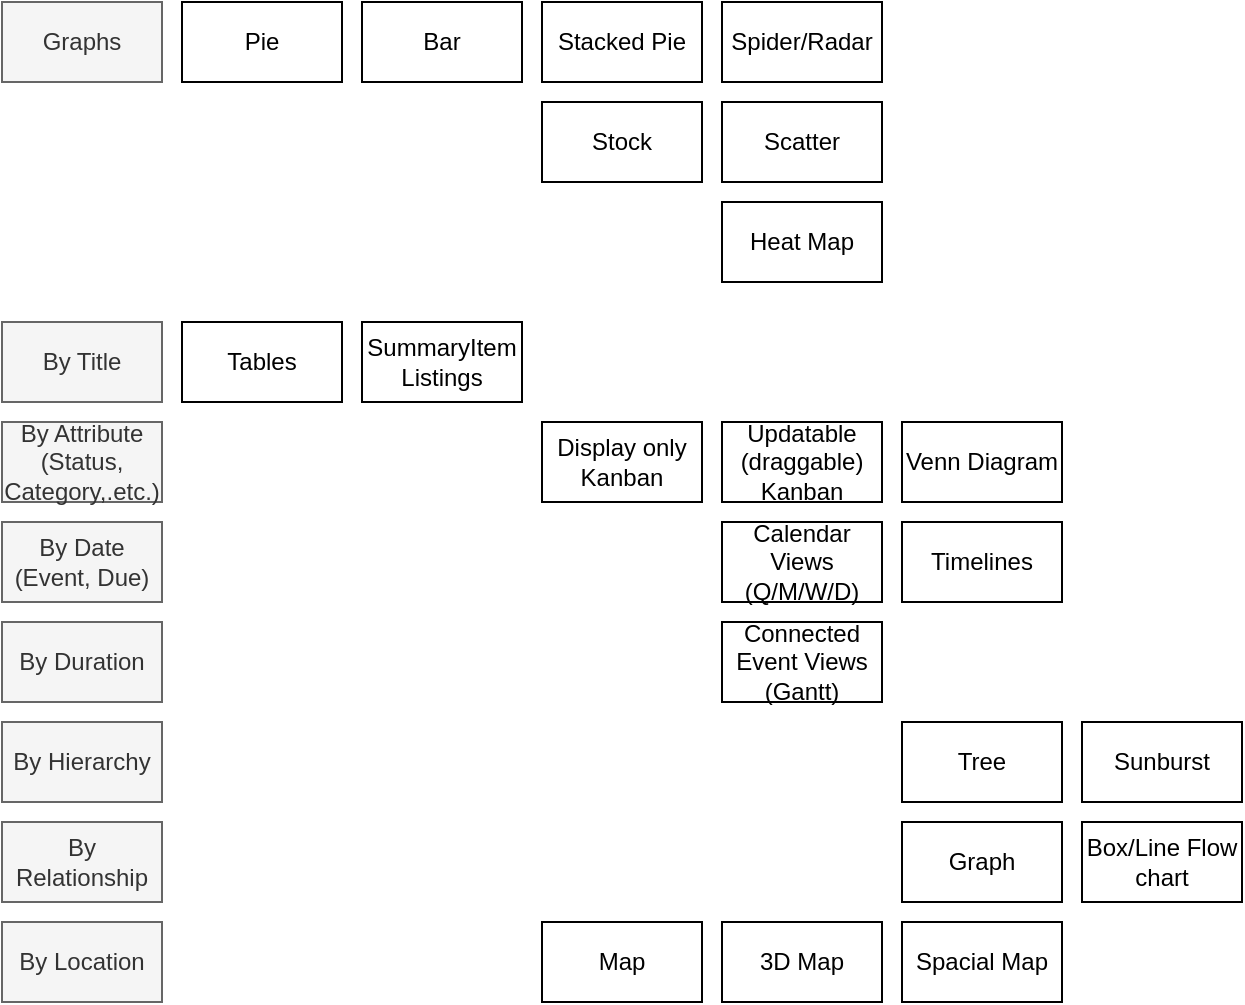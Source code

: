 <mxfile version="20.2.4" type="google"><diagram id="vkT2YFwD5w45ak0b-Vuc" name="Page-1"><mxGraphModel grid="1" page="1" gridSize="10" guides="1" tooltips="1" connect="1" arrows="1" fold="1" pageScale="1" pageWidth="827" pageHeight="1169" math="0" shadow="0"><root><mxCell id="0"/><mxCell id="1" parent="0"/><mxCell id="cB5cATLxcSWrRne4wWfM-1" value="By Title" style="rounded=0;whiteSpace=wrap;html=1;fillColor=#f5f5f5;strokeColor=#666666;fontColor=#333333;" vertex="1" parent="1"><mxGeometry x="120" y="180" width="80" height="40" as="geometry"/></mxCell><mxCell id="cB5cATLxcSWrRne4wWfM-2" value="By Date (Event, Due)" style="rounded=0;whiteSpace=wrap;html=1;fillColor=#f5f5f5;strokeColor=#666666;fontColor=#333333;" vertex="1" parent="1"><mxGeometry x="120" y="280" width="80" height="40" as="geometry"/></mxCell><mxCell id="cB5cATLxcSWrRne4wWfM-3" value="Calendar Views (Q/M/W/D)" style="rounded=0;whiteSpace=wrap;html=1;" vertex="1" parent="1"><mxGeometry x="480" y="280" width="80" height="40" as="geometry"/></mxCell><mxCell id="cB5cATLxcSWrRne4wWfM-4" value="Connected Event Views (Gantt)" style="rounded=0;whiteSpace=wrap;html=1;" vertex="1" parent="1"><mxGeometry x="480" y="330" width="80" height="40" as="geometry"/></mxCell><mxCell id="cB5cATLxcSWrRne4wWfM-5" value="Tables" style="rounded=0;whiteSpace=wrap;html=1;" vertex="1" parent="1"><mxGeometry x="210" y="180" width="80" height="40" as="geometry"/></mxCell><mxCell id="cB5cATLxcSWrRne4wWfM-6" value="SummaryItem Listings" style="rounded=0;whiteSpace=wrap;html=1;" vertex="1" parent="1"><mxGeometry x="300" y="180" width="80" height="40" as="geometry"/></mxCell><mxCell id="cB5cATLxcSWrRne4wWfM-7" value="By Attribute&lt;br&gt;(Status, Category,.etc.)" style="rounded=0;whiteSpace=wrap;html=1;fillColor=#f5f5f5;strokeColor=#666666;fontColor=#333333;" vertex="1" parent="1"><mxGeometry x="120" y="230" width="80" height="40" as="geometry"/></mxCell><mxCell id="cB5cATLxcSWrRne4wWfM-8" value="Display only&lt;br&gt;Kanban" style="rounded=0;whiteSpace=wrap;html=1;" vertex="1" parent="1"><mxGeometry x="390" y="230" width="80" height="40" as="geometry"/></mxCell><mxCell id="cB5cATLxcSWrRne4wWfM-9" value="Updatable (draggable) Kanban" style="rounded=0;whiteSpace=wrap;html=1;" vertex="1" parent="1"><mxGeometry x="480" y="230" width="80" height="40" as="geometry"/></mxCell><mxCell id="cB5cATLxcSWrRne4wWfM-10" value="By Relationship" style="rounded=0;whiteSpace=wrap;html=1;fillColor=#f5f5f5;strokeColor=#666666;fontColor=#333333;" vertex="1" parent="1"><mxGeometry x="120" y="430" width="80" height="40" as="geometry"/></mxCell><mxCell id="cB5cATLxcSWrRne4wWfM-11" value="Tree" style="rounded=0;whiteSpace=wrap;html=1;" vertex="1" parent="1"><mxGeometry x="570" y="380" width="80" height="40" as="geometry"/></mxCell><mxCell id="cB5cATLxcSWrRne4wWfM-12" value="By Hierarchy" style="rounded=0;whiteSpace=wrap;html=1;fillColor=#f5f5f5;strokeColor=#666666;fontColor=#333333;" vertex="1" parent="1"><mxGeometry x="120" y="380" width="80" height="40" as="geometry"/></mxCell><mxCell id="cB5cATLxcSWrRne4wWfM-13" value="Graph" style="rounded=0;whiteSpace=wrap;html=1;" vertex="1" parent="1"><mxGeometry x="570" y="430" width="80" height="40" as="geometry"/></mxCell><mxCell id="cB5cATLxcSWrRne4wWfM-14" value="Box/Line Flow chart" style="rounded=0;whiteSpace=wrap;html=1;" vertex="1" parent="1"><mxGeometry x="660" y="430" width="80" height="40" as="geometry"/></mxCell><mxCell id="cB5cATLxcSWrRne4wWfM-15" value="By Location" style="rounded=0;whiteSpace=wrap;html=1;fillColor=#f5f5f5;strokeColor=#666666;fontColor=#333333;" vertex="1" parent="1"><mxGeometry x="120" y="480" width="80" height="40" as="geometry"/></mxCell><mxCell id="cB5cATLxcSWrRne4wWfM-16" value="Map" style="rounded=0;whiteSpace=wrap;html=1;" vertex="1" parent="1"><mxGeometry x="390" y="480" width="80" height="40" as="geometry"/></mxCell><mxCell id="cB5cATLxcSWrRne4wWfM-17" value="3D Map" style="rounded=0;whiteSpace=wrap;html=1;" vertex="1" parent="1"><mxGeometry x="480" y="480" width="80" height="40" as="geometry"/></mxCell><mxCell id="cB5cATLxcSWrRne4wWfM-18" value="Spacial Map" style="rounded=0;whiteSpace=wrap;html=1;" vertex="1" parent="1"><mxGeometry x="570" y="480" width="80" height="40" as="geometry"/></mxCell><mxCell id="cB5cATLxcSWrRne4wWfM-19" value="By Duration" style="rounded=0;whiteSpace=wrap;html=1;fillColor=#f5f5f5;strokeColor=#666666;fontColor=#333333;" vertex="1" parent="1"><mxGeometry x="120" y="330" width="80" height="40" as="geometry"/></mxCell><mxCell id="cB5cATLxcSWrRne4wWfM-20" value="Graphs" style="rounded=0;whiteSpace=wrap;html=1;fillColor=#f5f5f5;strokeColor=#666666;fontColor=#333333;" vertex="1" parent="1"><mxGeometry x="120" y="20" width="80" height="40" as="geometry"/></mxCell><mxCell id="cB5cATLxcSWrRne4wWfM-21" value="Bar" style="rounded=0;whiteSpace=wrap;html=1;" vertex="1" parent="1"><mxGeometry x="300" y="20" width="80" height="40" as="geometry"/></mxCell><mxCell id="cB5cATLxcSWrRne4wWfM-22" value="Pie" style="rounded=0;whiteSpace=wrap;html=1;" vertex="1" parent="1"><mxGeometry x="210" y="20" width="80" height="40" as="geometry"/></mxCell><mxCell id="cB5cATLxcSWrRne4wWfM-23" value="Spider/Radar" style="rounded=0;whiteSpace=wrap;html=1;" vertex="1" parent="1"><mxGeometry x="480" y="20" width="80" height="40" as="geometry"/></mxCell><mxCell id="cB5cATLxcSWrRne4wWfM-24" value="Stock" style="rounded=0;whiteSpace=wrap;html=1;" vertex="1" parent="1"><mxGeometry x="390" y="70" width="80" height="40" as="geometry"/></mxCell><mxCell id="cB5cATLxcSWrRne4wWfM-25" value="Scatter" style="rounded=0;whiteSpace=wrap;html=1;" vertex="1" parent="1"><mxGeometry x="480" y="70" width="80" height="40" as="geometry"/></mxCell><mxCell id="cB5cATLxcSWrRne4wWfM-26" value="Timelines" style="rounded=0;whiteSpace=wrap;html=1;" vertex="1" parent="1"><mxGeometry x="570" y="280" width="80" height="40" as="geometry"/></mxCell><mxCell id="cB5cATLxcSWrRne4wWfM-27" value="Sunburst" style="rounded=0;whiteSpace=wrap;html=1;" vertex="1" parent="1"><mxGeometry x="660" y="380" width="80" height="40" as="geometry"/></mxCell><mxCell id="cB5cATLxcSWrRne4wWfM-28" value="Stacked Pie" style="rounded=0;whiteSpace=wrap;html=1;" vertex="1" parent="1"><mxGeometry x="390" y="20" width="80" height="40" as="geometry"/></mxCell><mxCell id="cB5cATLxcSWrRne4wWfM-29" value="Venn Diagram" style="rounded=0;whiteSpace=wrap;html=1;" vertex="1" parent="1"><mxGeometry x="570" y="230" width="80" height="40" as="geometry"/></mxCell><mxCell id="cB5cATLxcSWrRne4wWfM-30" value="Heat Map" style="rounded=0;whiteSpace=wrap;html=1;" vertex="1" parent="1"><mxGeometry x="480" y="120" width="80" height="40" as="geometry"/></mxCell></root></mxGraphModel></diagram></mxfile>